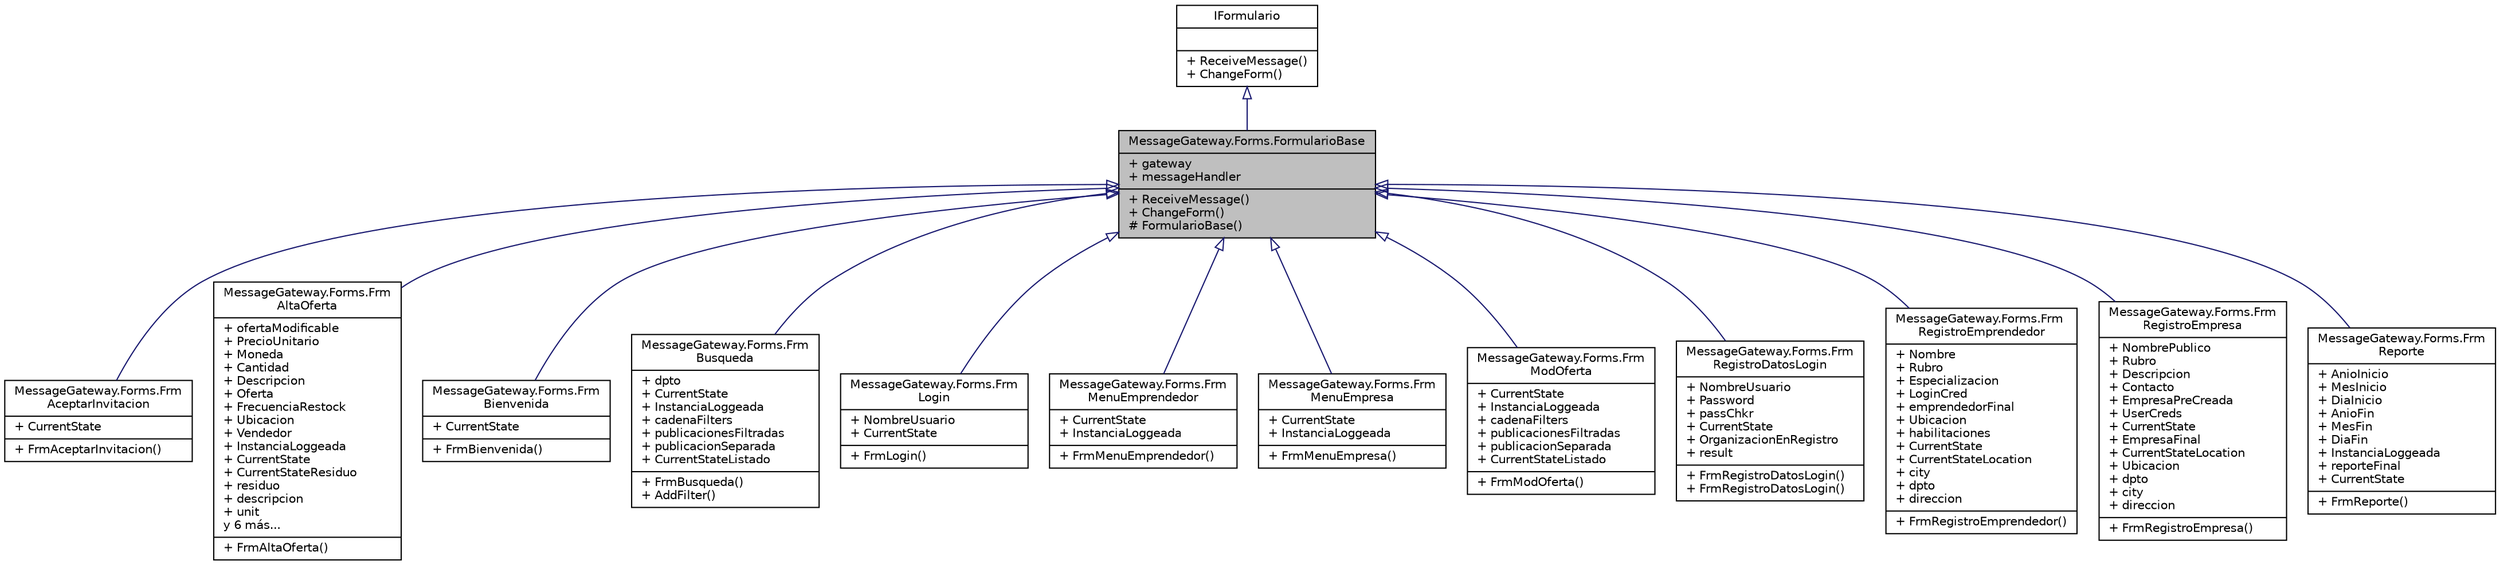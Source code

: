 digraph "MessageGateway.Forms.FormularioBase"
{
 // INTERACTIVE_SVG=YES
 // LATEX_PDF_SIZE
  edge [fontname="Helvetica",fontsize="10",labelfontname="Helvetica",labelfontsize="10"];
  node [fontname="Helvetica",fontsize="10",shape=record];
  Node1 [label="{MessageGateway.Forms.FormularioBase\n|+ gateway\l+ messageHandler\l|+ ReceiveMessage()\l+ ChangeForm()\l# FormularioBase()\l}",height=0.2,width=0.4,color="black", fillcolor="grey75", style="filled", fontcolor="black",tooltip="Superclase para todos los formularios."];
  Node2 -> Node1 [dir="back",color="midnightblue",fontsize="10",style="solid",arrowtail="onormal",fontname="Helvetica"];
  Node2 [label="{IFormulario\n||+ ReceiveMessage()\l+ ChangeForm()\l}",height=0.2,width=0.4,color="black", fillcolor="white", style="filled",URL="$interfaceMessageGateway_1_1Forms_1_1IFormulario.html",tooltip="Interfaz que engloba todos los forularios y sus metodos principales."];
  Node1 -> Node3 [dir="back",color="midnightblue",fontsize="10",style="solid",arrowtail="onormal",fontname="Helvetica"];
  Node3 [label="{MessageGateway.Forms.Frm\lAceptarInvitacion\n|+ CurrentState\l|+ FrmAceptarInvitacion()\l}",height=0.2,width=0.4,color="black", fillcolor="white", style="filled",URL="$classMessageGateway_1_1Forms_1_1FrmAceptarInvitacion.html",tooltip="Formulario que regula las invitaciones hechas por los admins."];
  Node1 -> Node4 [dir="back",color="midnightblue",fontsize="10",style="solid",arrowtail="onormal",fontname="Helvetica"];
  Node4 [label="{MessageGateway.Forms.Frm\lAltaOferta\n|+ ofertaModificable\l+ PrecioUnitario\l+ Moneda\l+ Cantidad\l+ Descripcion\l+ Oferta\l+ FrecuenciaRestock\l+ Ubicacion\l+ Vendedor\l+ InstanciaLoggeada\l+ CurrentState\l+ CurrentStateResiduo\l+ residuo\l+ descripcion\l+ unit\ly 6 más...\l|+ FrmAltaOferta()\l}",height=0.2,width=0.4,color="black", fillcolor="white", style="filled",URL="$classMessageGateway_1_1Forms_1_1FrmAltaOferta.html",tooltip="Formulario que recopilara la información necesaria para crear una publicacion."];
  Node1 -> Node5 [dir="back",color="midnightblue",fontsize="10",style="solid",arrowtail="onormal",fontname="Helvetica"];
  Node5 [label="{MessageGateway.Forms.Frm\lBienvenida\n|+ CurrentState\l|+ FrmBienvenida()\l}",height=0.2,width=0.4,color="black", fillcolor="white", style="filled",URL="$classMessageGateway_1_1Forms_1_1FrmBienvenida.html",tooltip="Primer formulario del chat, lleva al inicio de sesion, invitacion o registro."];
  Node1 -> Node6 [dir="back",color="midnightblue",fontsize="10",style="solid",arrowtail="onormal",fontname="Helvetica"];
  Node6 [label="{MessageGateway.Forms.Frm\lBusqueda\n|+ dpto\l+ CurrentState\l+ InstanciaLoggeada\l+ cadenaFilters\l+ publicacionesFiltradas\l+ publicacionSeparada\l+ CurrentStateListado\l|+ FrmBusqueda()\l+ AddFilter()\l}",height=0.2,width=0.4,color="black", fillcolor="white", style="filled",URL="$classMessageGateway_1_1Forms_1_1FrmBusqueda.html",tooltip="Formulario que recopilara la información necesaria para buscar las ofertas según los filtros."];
  Node1 -> Node7 [dir="back",color="midnightblue",fontsize="10",style="solid",arrowtail="onormal",fontname="Helvetica"];
  Node7 [label="{MessageGateway.Forms.Frm\lLogin\n|+ NombreUsuario\l+ CurrentState\l|+ FrmLogin()\l}",height=0.2,width=0.4,color="black", fillcolor="white", style="filled",URL="$classMessageGateway_1_1Forms_1_1FrmLogin.html",tooltip="Formulario que engloba el inicio de sesión."];
  Node1 -> Node8 [dir="back",color="midnightblue",fontsize="10",style="solid",arrowtail="onormal",fontname="Helvetica"];
  Node8 [label="{MessageGateway.Forms.Frm\lMenuEmprendedor\n|+ CurrentState\l+ InstanciaLoggeada\l|+ FrmMenuEmprendedor()\l}",height=0.2,width=0.4,color="black", fillcolor="white", style="filled",URL="$classMessageGateway_1_1Forms_1_1FrmMenuEmprendedor.html",tooltip="Primer formulario del chat luego del login o el registro de un emprendedor."];
  Node1 -> Node9 [dir="back",color="midnightblue",fontsize="10",style="solid",arrowtail="onormal",fontname="Helvetica"];
  Node9 [label="{MessageGateway.Forms.Frm\lMenuEmpresa\n|+ CurrentState\l+ InstanciaLoggeada\l|+ FrmMenuEmpresa()\l}",height=0.2,width=0.4,color="black", fillcolor="white", style="filled",URL="$classMessageGateway_1_1Forms_1_1FrmMenuEmpresa.html",tooltip="Primer formulario del chat luego del login o el registro de una empresa."];
  Node1 -> Node10 [dir="back",color="midnightblue",fontsize="10",style="solid",arrowtail="onormal",fontname="Helvetica"];
  Node10 [label="{MessageGateway.Forms.Frm\lModOferta\n|+ CurrentState\l+ InstanciaLoggeada\l+ cadenaFilters\l+ publicacionesFiltradas\l+ publicacionSeparada\l+ CurrentStateListado\l|+ FrmModOferta()\l}",height=0.2,width=0.4,color="black", fillcolor="white", style="filled",URL="$classMessageGateway_1_1Forms_1_1FrmModOferta.html",tooltip="Formulario que buscara las ofertas de la empresa y permite cambiarlas en la base de datos."];
  Node1 -> Node11 [dir="back",color="midnightblue",fontsize="10",style="solid",arrowtail="onormal",fontname="Helvetica"];
  Node11 [label="{MessageGateway.Forms.Frm\lRegistroDatosLogin\n|+ NombreUsuario\l+ Password\l+ passChkr\l+ CurrentState\l+ OrganizacionEnRegistro\l+ result\l|+ FrmRegistroDatosLogin()\l+ FrmRegistroDatosLogin()\l}",height=0.2,width=0.4,color="black", fillcolor="white", style="filled",URL="$classMessageGateway_1_1Forms_1_1FrmRegistroDatosLogin.html",tooltip="Formulario que engloba la creacion de un datosLogin nuevo."];
  Node1 -> Node12 [dir="back",color="midnightblue",fontsize="10",style="solid",arrowtail="onormal",fontname="Helvetica"];
  Node12 [label="{MessageGateway.Forms.Frm\lRegistroEmprendedor\n|+ Nombre\l+ Rubro\l+ Especializacion\l+ LoginCred\l+ emprendedorFinal\l+ Ubicacion\l+ habilitaciones\l+ CurrentState\l+ CurrentStateLocation\l+ city\l+ dpto\l+ direccion\l|+ FrmRegistroEmprendedor()\l}",height=0.2,width=0.4,color="black", fillcolor="white", style="filled",URL="$classMessageGateway_1_1Forms_1_1FrmRegistroEmprendedor.html",tooltip="Formulario que recopilara la información necesaria para registrar un emprendedor."];
  Node1 -> Node13 [dir="back",color="midnightblue",fontsize="10",style="solid",arrowtail="onormal",fontname="Helvetica"];
  Node13 [label="{MessageGateway.Forms.Frm\lRegistroEmpresa\n|+ NombrePublico\l+ Rubro\l+ Descripcion\l+ Contacto\l+ EmpresaPreCreada\l+ UserCreds\l+ CurrentState\l+ EmpresaFinal\l+ CurrentStateLocation\l+ Ubicacion\l+ dpto\l+ city\l+ direccion\l|+ FrmRegistroEmpresa()\l}",height=0.2,width=0.4,color="black", fillcolor="white", style="filled",URL="$classMessageGateway_1_1Forms_1_1FrmRegistroEmpresa.html",tooltip="Formulario que engloba la creacion de una empresa."];
  Node1 -> Node14 [dir="back",color="midnightblue",fontsize="10",style="solid",arrowtail="onormal",fontname="Helvetica"];
  Node14 [label="{MessageGateway.Forms.Frm\lReporte\n|+ AnioInicio\l+ MesInicio\l+ DiaInicio\l+ AnioFin\l+ MesFin\l+ DiaFin\l+ InstanciaLoggeada\l+ reporteFinal\l+ CurrentState\l|+ FrmReporte()\l}",height=0.2,width=0.4,color="black", fillcolor="white", style="filled",URL="$classMessageGateway_1_1Forms_1_1FrmReporte.html",tooltip="Formulario que recopila la información para poder crear un reporte."];
}
